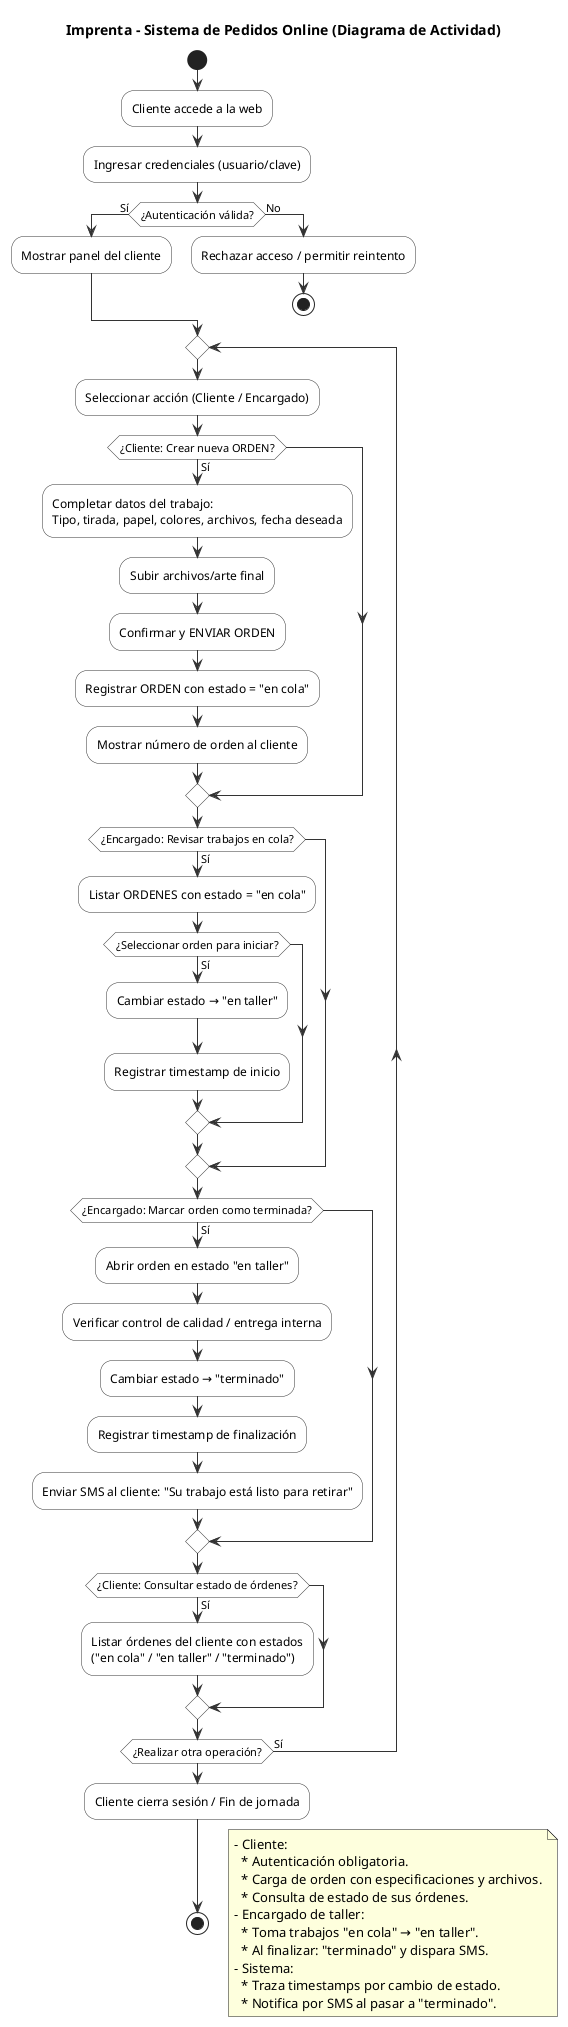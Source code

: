 @startuml
title Imprenta - Sistema de Pedidos Online (Diagrama de Actividad)

skinparam activity {
  BackgroundColor #ffffff
  BorderColor #333333
  ArrowColor #333333
}
skinparam shadowing false

start

' =======================
' Autenticación del Cliente
' =======================
:Cliente accede a la web;
:Ingresar credenciales (usuario/clave);
if (¿Autenticación válida?) then (Sí)
  :Mostrar panel del cliente;
else (No)
  :Rechazar acceso / permitir reintento;
  stop
endif

repeat
:Seleccionar acción (Cliente / Encargado);

' =======================
' Cliente: Crear Orden de Trabajo
' =======================
if (¿Cliente: Crear nueva ORDEN?) then (Sí)
  :Completar datos del trabajo:\nTipo, tirada, papel, colores, archivos, fecha deseada;
  :Subir archivos/arte final;
  :Confirmar y ENVIAR ORDEN;
  :Registrar ORDEN con estado = "en cola";
  :Mostrar número de orden al cliente;
endif

' =======================
' Encargado: Gestionar Cola de Trabajos
' =======================
if (¿Encargado: Revisar trabajos en cola?) then (Sí)
  :Listar ORDENES con estado = "en cola";
  if (¿Seleccionar orden para iniciar?) then (Sí)
    :Cambiar estado → "en taller";
    :Registrar timestamp de inicio;
  endif
endif

' =======================
' Encargado: Finalizar Trabajo
' =======================
if (¿Encargado: Marcar orden como terminada?) then (Sí)
  :Abrir orden en estado "en taller";
  :Verificar control de calidad / entrega interna;
  :Cambiar estado → "terminado";
  :Registrar timestamp de finalización;
  :Enviar SMS al cliente: "Su trabajo está listo para retirar";
endif

' =======================
' Cliente: Consultar Estado
' =======================
if (¿Cliente: Consultar estado de órdenes?) then (Sí)
  :Listar órdenes del cliente con estados\n("en cola" / "en taller" / "terminado");
endif

repeat while (¿Realizar otra operación?) is (Sí)

:Cliente cierra sesión / Fin de jornada;
stop

' =======================
' Notas y Reglas
' =======================
floating note right
- Cliente:
  * Autenticación obligatoria.
  * Carga de orden con especificaciones y archivos.
  * Consulta de estado de sus órdenes.
- Encargado de taller:
  * Toma trabajos "en cola" → "en taller".
  * Al finalizar: "terminado" y dispara SMS.
- Sistema:
  * Traza timestamps por cambio de estado.
  * Notifica por SMS al pasar a "terminado".
end note

@enduml
